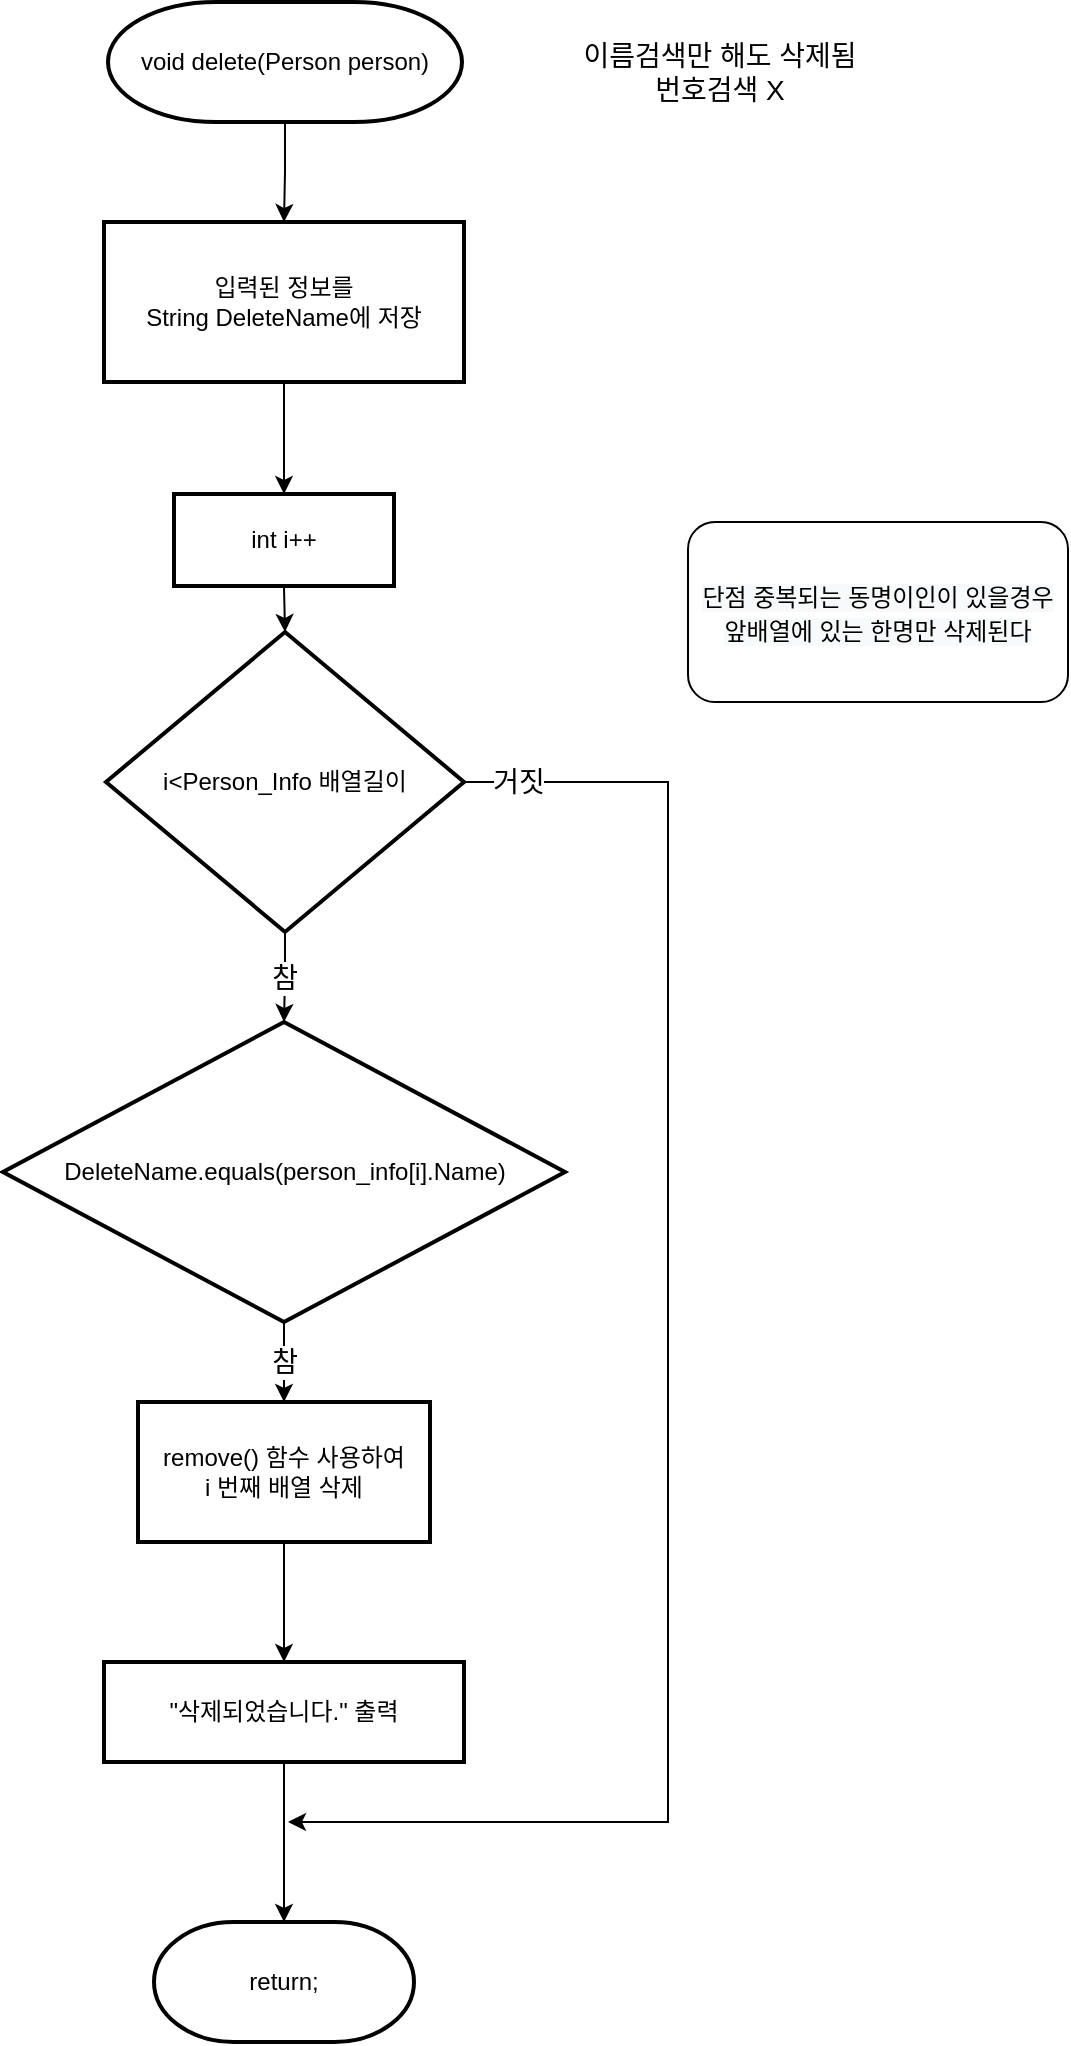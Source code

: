 <mxfile version="14.4.8" type="github">
  <diagram id="snMSLyNpEliFtqH8T0_m" name="페이지-1">
    <mxGraphModel dx="1422" dy="1963" grid="1" gridSize="10" guides="1" tooltips="1" connect="1" arrows="0" fold="1" page="1" pageScale="1" pageWidth="827" pageHeight="1169" math="0" shadow="0">
      <root>
        <mxCell id="0" />
        <mxCell id="1" parent="0" />
        <mxCell id="lsQyMnqyiSCvds43gTbh-2" style="edgeStyle=orthogonalEdgeStyle;rounded=0;orthogonalLoop=1;jettySize=auto;html=1;entryX=0.5;entryY=0;entryDx=0;entryDy=0;fontSize=13;" parent="1" source="lsQyMnqyiSCvds43gTbh-3" target="lsQyMnqyiSCvds43gTbh-13" edge="1">
          <mxGeometry relative="1" as="geometry" />
        </mxCell>
        <mxCell id="lsQyMnqyiSCvds43gTbh-3" value="remove() 함수 사용하여 &lt;br&gt;i 번째 배열 삭제" style="rounded=1;whiteSpace=wrap;html=1;absoluteArcSize=1;arcSize=0;strokeWidth=2;align=center;" parent="1" vertex="1">
          <mxGeometry x="295" y="-130" width="146" height="70" as="geometry" />
        </mxCell>
        <mxCell id="lsQyMnqyiSCvds43gTbh-18" style="edgeStyle=orthogonalEdgeStyle;rounded=0;orthogonalLoop=1;jettySize=auto;html=1;exitX=0.5;exitY=1;exitDx=0;exitDy=0;exitPerimeter=0;entryX=0.5;entryY=0;entryDx=0;entryDy=0;" parent="1" source="lsQyMnqyiSCvds43gTbh-4" target="lsQyMnqyiSCvds43gTbh-17" edge="1">
          <mxGeometry relative="1" as="geometry" />
        </mxCell>
        <mxCell id="lsQyMnqyiSCvds43gTbh-4" value="&lt;span style=&quot;text-align: left&quot;&gt;void delete(Person person)&lt;/span&gt;" style="strokeWidth=2;html=1;shape=mxgraph.flowchart.terminator;whiteSpace=wrap;" parent="1" vertex="1">
          <mxGeometry x="280" y="-830" width="177" height="60" as="geometry" />
        </mxCell>
        <mxCell id="lsQyMnqyiSCvds43gTbh-26" value="참" style="edgeStyle=orthogonalEdgeStyle;rounded=0;orthogonalLoop=1;jettySize=auto;html=1;exitX=0.5;exitY=1;exitDx=0;exitDy=0;exitPerimeter=0;entryX=0.5;entryY=0;entryDx=0;entryDy=0;entryPerimeter=0;fontSize=14;" parent="1" source="lsQyMnqyiSCvds43gTbh-9" target="lsQyMnqyiSCvds43gTbh-16" edge="1">
          <mxGeometry relative="1" as="geometry" />
        </mxCell>
        <mxCell id="lsQyMnqyiSCvds43gTbh-31" value="거짓" style="edgeStyle=orthogonalEdgeStyle;rounded=0;orthogonalLoop=1;jettySize=auto;html=1;exitX=1;exitY=0.5;exitDx=0;exitDy=0;exitPerimeter=0;fontSize=14;" parent="1" source="lsQyMnqyiSCvds43gTbh-9" edge="1">
          <mxGeometry x="-0.934" relative="1" as="geometry">
            <mxPoint x="370" y="80" as="targetPoint" />
            <Array as="points">
              <mxPoint x="560" y="-440" />
              <mxPoint x="560" y="80" />
            </Array>
            <mxPoint as="offset" />
          </mxGeometry>
        </mxCell>
        <mxCell id="lsQyMnqyiSCvds43gTbh-9" value="i&amp;lt;Person_Info 배열길이" style="strokeWidth=2;html=1;shape=mxgraph.flowchart.decision;whiteSpace=wrap;" parent="1" vertex="1">
          <mxGeometry x="279" y="-515" width="179" height="150" as="geometry" />
        </mxCell>
        <mxCell id="lsQyMnqyiSCvds43gTbh-11" value="return;" style="strokeWidth=2;html=1;shape=mxgraph.flowchart.terminator;whiteSpace=wrap;" parent="1" vertex="1">
          <mxGeometry x="303" y="130" width="130" height="60" as="geometry" />
        </mxCell>
        <mxCell id="lsQyMnqyiSCvds43gTbh-12" style="edgeStyle=orthogonalEdgeStyle;rounded=0;orthogonalLoop=1;jettySize=auto;html=1;exitX=0.5;exitY=1;exitDx=0;exitDy=0;entryX=0.5;entryY=0;entryDx=0;entryDy=0;entryPerimeter=0;fontSize=13;" parent="1" source="lsQyMnqyiSCvds43gTbh-13" target="lsQyMnqyiSCvds43gTbh-11" edge="1">
          <mxGeometry relative="1" as="geometry" />
        </mxCell>
        <mxCell id="lsQyMnqyiSCvds43gTbh-13" value="&quot;삭제되었습니다.&quot; 출력" style="rounded=1;whiteSpace=wrap;html=1;absoluteArcSize=1;arcSize=0;strokeWidth=2;" parent="1" vertex="1">
          <mxGeometry x="278" width="180" height="50" as="geometry" />
        </mxCell>
        <mxCell id="lsQyMnqyiSCvds43gTbh-20" style="edgeStyle=orthogonalEdgeStyle;rounded=0;orthogonalLoop=1;jettySize=auto;html=1;exitX=0.5;exitY=1;exitDx=0;exitDy=0;entryX=0.5;entryY=0;entryDx=0;entryDy=0;entryPerimeter=0;" parent="1" source="lsQyMnqyiSCvds43gTbh-15" target="lsQyMnqyiSCvds43gTbh-9" edge="1">
          <mxGeometry relative="1" as="geometry" />
        </mxCell>
        <mxCell id="lsQyMnqyiSCvds43gTbh-15" value="int i++" style="rounded=1;whiteSpace=wrap;html=1;absoluteArcSize=1;arcSize=0;strokeWidth=2;" parent="1" vertex="1">
          <mxGeometry x="313" y="-584" width="110" height="46" as="geometry" />
        </mxCell>
        <mxCell id="lsQyMnqyiSCvds43gTbh-22" value="참" style="edgeStyle=orthogonalEdgeStyle;rounded=0;orthogonalLoop=1;jettySize=auto;html=1;exitX=0.5;exitY=1;exitDx=0;exitDy=0;exitPerimeter=0;entryX=0.5;entryY=0;entryDx=0;entryDy=0;fontSize=14;" parent="1" source="lsQyMnqyiSCvds43gTbh-16" target="lsQyMnqyiSCvds43gTbh-3" edge="1">
          <mxGeometry relative="1" as="geometry" />
        </mxCell>
        <mxCell id="lsQyMnqyiSCvds43gTbh-16" value="&lt;span&gt;DeleteName.equals(person_info[i].Name)&lt;/span&gt;" style="strokeWidth=2;html=1;shape=mxgraph.flowchart.decision;whiteSpace=wrap;" parent="1" vertex="1">
          <mxGeometry x="227.5" y="-320" width="281" height="150" as="geometry" />
        </mxCell>
        <mxCell id="lsQyMnqyiSCvds43gTbh-19" style="edgeStyle=orthogonalEdgeStyle;rounded=0;orthogonalLoop=1;jettySize=auto;html=1;exitX=0.5;exitY=1;exitDx=0;exitDy=0;entryX=0.5;entryY=0;entryDx=0;entryDy=0;" parent="1" source="lsQyMnqyiSCvds43gTbh-17" target="lsQyMnqyiSCvds43gTbh-15" edge="1">
          <mxGeometry relative="1" as="geometry" />
        </mxCell>
        <mxCell id="lsQyMnqyiSCvds43gTbh-17" value="입력된 정보를 &lt;br&gt;String DeleteName에 저장" style="rounded=1;whiteSpace=wrap;html=1;absoluteArcSize=1;arcSize=0;strokeWidth=2;" parent="1" vertex="1">
          <mxGeometry x="278" y="-720" width="180" height="80" as="geometry" />
        </mxCell>
        <mxCell id="lsQyMnqyiSCvds43gTbh-32" value="&#xa;&#xa;&lt;span style=&quot;color: rgb(0, 0, 0); font-family: helvetica; font-size: 12px; font-style: normal; font-weight: 400; letter-spacing: normal; text-align: center; text-indent: 0px; text-transform: none; word-spacing: 0px; background-color: rgb(248, 249, 250); display: inline; float: none;&quot;&gt;단점 중복되는 동명이인이 있을경우 앞배열에 있는 한명만 삭제된다&lt;/span&gt;&#xa;&#xa;" style="rounded=1;whiteSpace=wrap;html=1;fontSize=14;" parent="1" vertex="1">
          <mxGeometry x="570" y="-570" width="190" height="90" as="geometry" />
        </mxCell>
        <mxCell id="lsQyMnqyiSCvds43gTbh-33" value="이름검색만 해도 삭제됨&lt;br&gt;번호검색 X" style="text;html=1;strokeColor=none;fillColor=none;align=center;verticalAlign=middle;whiteSpace=wrap;rounded=0;fontSize=14;" parent="1" vertex="1">
          <mxGeometry x="500" y="-830" width="171.5" height="70" as="geometry" />
        </mxCell>
      </root>
    </mxGraphModel>
  </diagram>
</mxfile>
